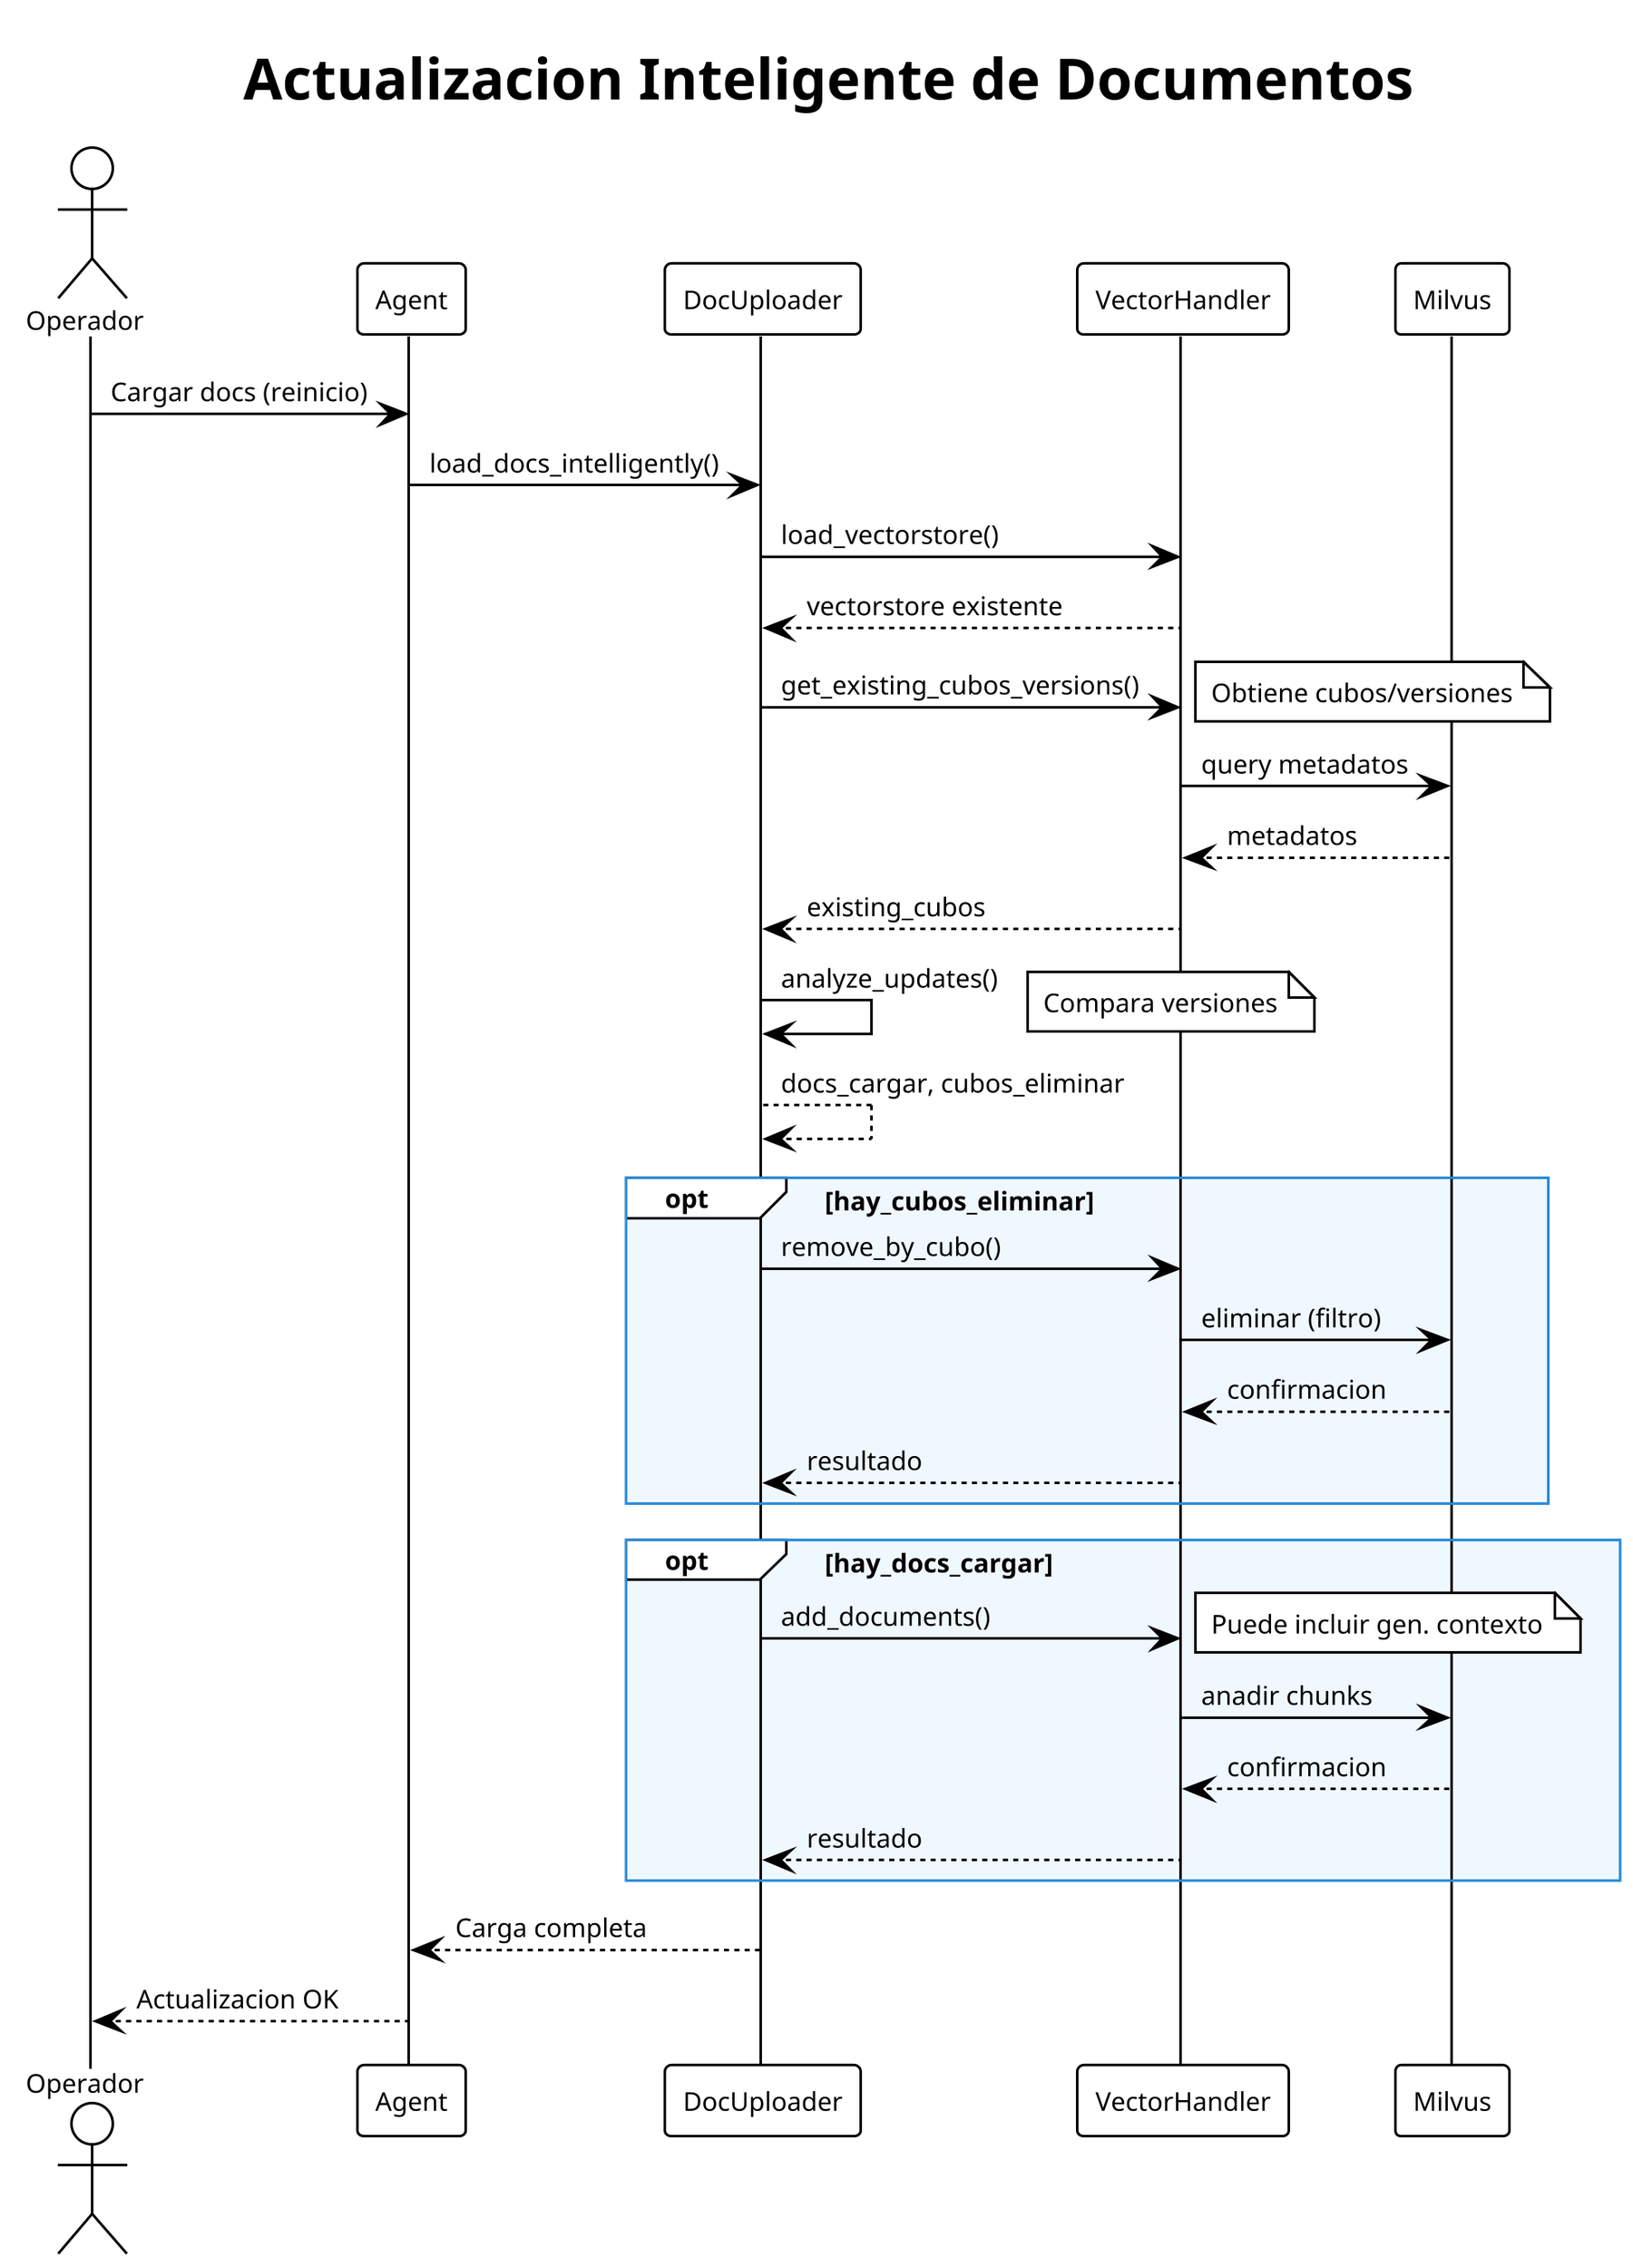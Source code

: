 @startuml
!theme plain
skinparam {
    dpi 300
    shadowing false
    backgroundColor transparent
    defaultFontName "Arial"
    defaultFontSize 10
    sequenceArrowThickness 1
    sequenceParticipant {
        padding 5
    }
    package {
        borderColor #2688d4
        backgroundColor #f0f8ff
    }
    database {
        borderColor #2688d4
        backgroundColor #add8e6
    }
}
title "Actualizacion Inteligente de Documentos"

actor "Operador" as Operator
participant "Agent" as Agent
participant "DocUploader" as Uploader
participant "VectorHandler" as Handler
participant "Milvus" as VectorStore

Operator -> Agent: Cargar docs (reinicio)
Agent -> Uploader: load_docs_intelligently()

Uploader -> Handler: load_vectorstore()
Handler --> Uploader: vectorstore existente

Uploader -> Handler: get_existing_cubos_versions()
note right: Obtiene cubos/versiones
Handler -> VectorStore: query metadatos
VectorStore --> Handler: metadatos
Handler --> Uploader: existing_cubos

Uploader -> Uploader: analyze_updates()
note right: Compara versiones
Uploader --> Uploader: docs_cargar, cubos_eliminar

opt hay_cubos_eliminar
    Uploader -> Handler: remove_by_cubo()
    Handler -> VectorStore: eliminar (filtro)
    VectorStore --> Handler: confirmacion
    Handler --> Uploader: resultado
end

opt hay_docs_cargar
    Uploader -> Handler: add_documents()
    note right: Puede incluir gen. contexto
    Handler -> VectorStore: anadir chunks
    VectorStore --> Handler: confirmacion
    Handler --> Uploader: resultado
end

Uploader --> Agent: Carga completa
Agent --> Operator: Actualizacion OK

@enduml
